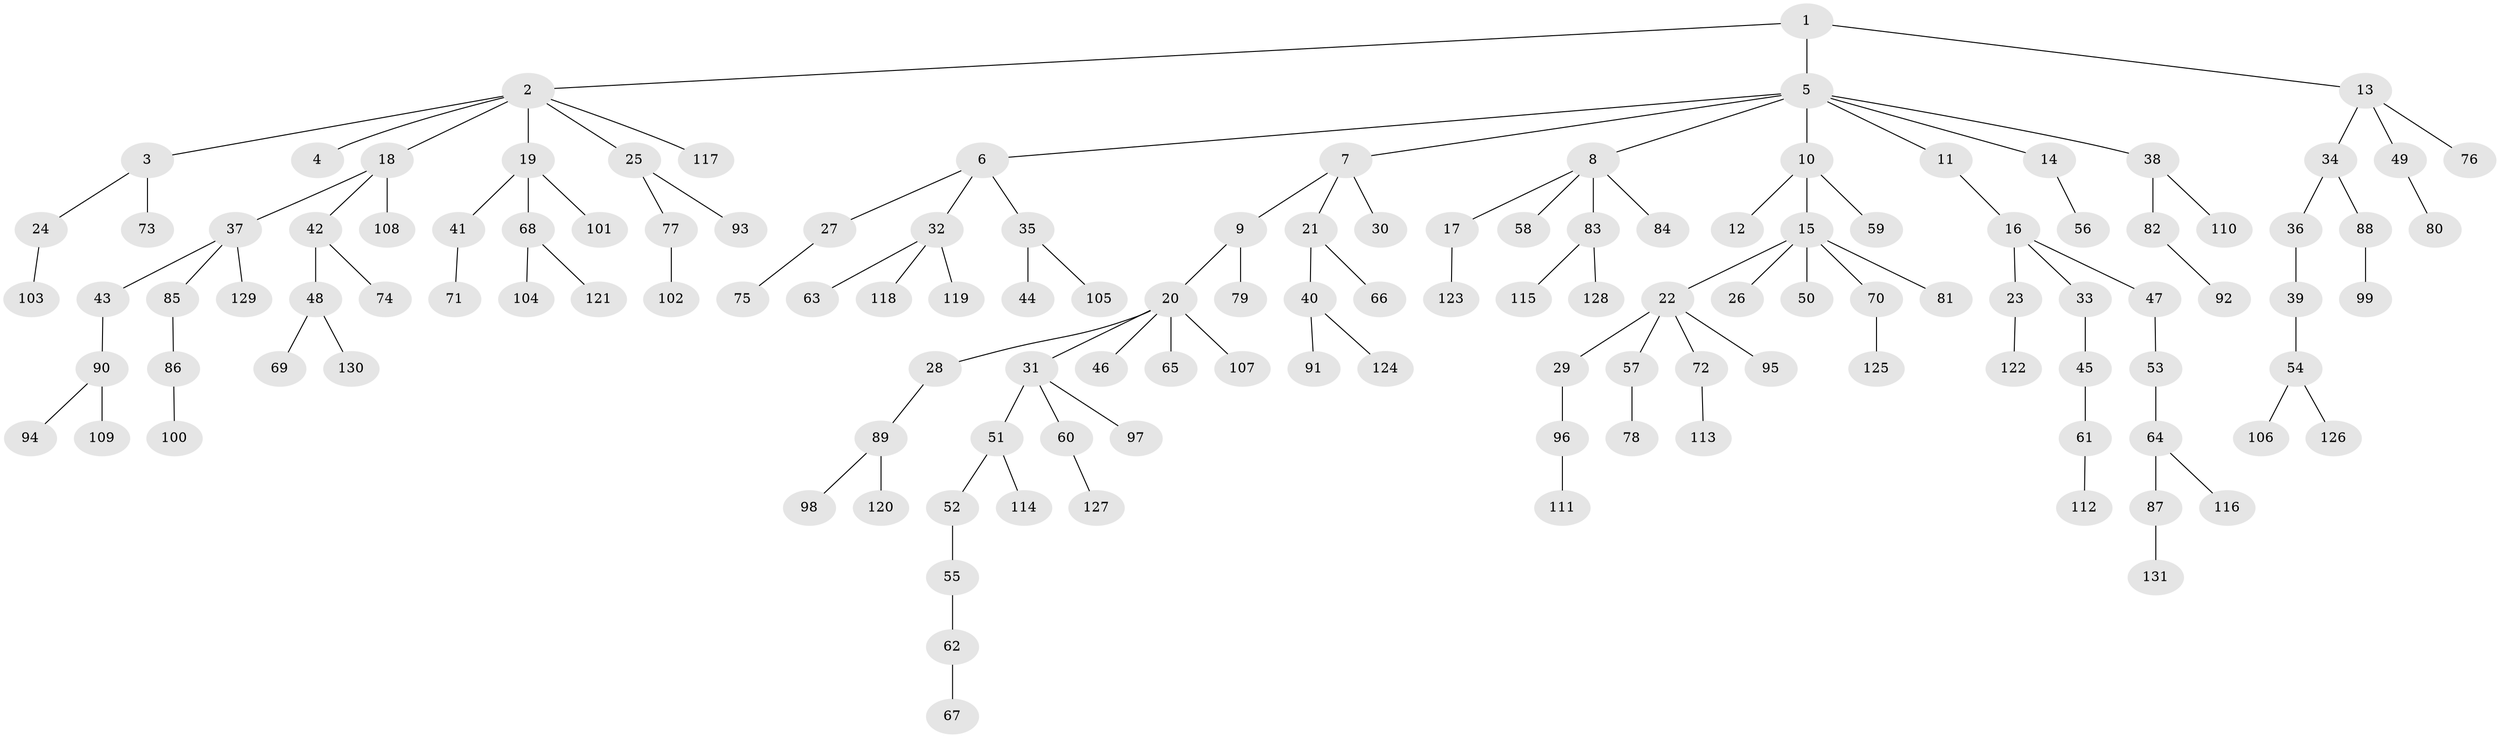 // coarse degree distribution, {8: 0.019230769230769232, 3: 0.07692307692307693, 1: 0.5769230769230769, 10: 0.019230769230769232, 2: 0.25, 7: 0.019230769230769232, 5: 0.019230769230769232, 4: 0.019230769230769232}
// Generated by graph-tools (version 1.1) at 2025/19/03/04/25 18:19:18]
// undirected, 131 vertices, 130 edges
graph export_dot {
graph [start="1"]
  node [color=gray90,style=filled];
  1;
  2;
  3;
  4;
  5;
  6;
  7;
  8;
  9;
  10;
  11;
  12;
  13;
  14;
  15;
  16;
  17;
  18;
  19;
  20;
  21;
  22;
  23;
  24;
  25;
  26;
  27;
  28;
  29;
  30;
  31;
  32;
  33;
  34;
  35;
  36;
  37;
  38;
  39;
  40;
  41;
  42;
  43;
  44;
  45;
  46;
  47;
  48;
  49;
  50;
  51;
  52;
  53;
  54;
  55;
  56;
  57;
  58;
  59;
  60;
  61;
  62;
  63;
  64;
  65;
  66;
  67;
  68;
  69;
  70;
  71;
  72;
  73;
  74;
  75;
  76;
  77;
  78;
  79;
  80;
  81;
  82;
  83;
  84;
  85;
  86;
  87;
  88;
  89;
  90;
  91;
  92;
  93;
  94;
  95;
  96;
  97;
  98;
  99;
  100;
  101;
  102;
  103;
  104;
  105;
  106;
  107;
  108;
  109;
  110;
  111;
  112;
  113;
  114;
  115;
  116;
  117;
  118;
  119;
  120;
  121;
  122;
  123;
  124;
  125;
  126;
  127;
  128;
  129;
  130;
  131;
  1 -- 2;
  1 -- 5;
  1 -- 13;
  2 -- 3;
  2 -- 4;
  2 -- 18;
  2 -- 19;
  2 -- 25;
  2 -- 117;
  3 -- 24;
  3 -- 73;
  5 -- 6;
  5 -- 7;
  5 -- 8;
  5 -- 10;
  5 -- 11;
  5 -- 14;
  5 -- 38;
  6 -- 27;
  6 -- 32;
  6 -- 35;
  7 -- 9;
  7 -- 21;
  7 -- 30;
  8 -- 17;
  8 -- 58;
  8 -- 83;
  8 -- 84;
  9 -- 20;
  9 -- 79;
  10 -- 12;
  10 -- 15;
  10 -- 59;
  11 -- 16;
  13 -- 34;
  13 -- 49;
  13 -- 76;
  14 -- 56;
  15 -- 22;
  15 -- 26;
  15 -- 50;
  15 -- 70;
  15 -- 81;
  16 -- 23;
  16 -- 33;
  16 -- 47;
  17 -- 123;
  18 -- 37;
  18 -- 42;
  18 -- 108;
  19 -- 41;
  19 -- 68;
  19 -- 101;
  20 -- 28;
  20 -- 31;
  20 -- 46;
  20 -- 65;
  20 -- 107;
  21 -- 40;
  21 -- 66;
  22 -- 29;
  22 -- 57;
  22 -- 72;
  22 -- 95;
  23 -- 122;
  24 -- 103;
  25 -- 77;
  25 -- 93;
  27 -- 75;
  28 -- 89;
  29 -- 96;
  31 -- 51;
  31 -- 60;
  31 -- 97;
  32 -- 63;
  32 -- 118;
  32 -- 119;
  33 -- 45;
  34 -- 36;
  34 -- 88;
  35 -- 44;
  35 -- 105;
  36 -- 39;
  37 -- 43;
  37 -- 85;
  37 -- 129;
  38 -- 82;
  38 -- 110;
  39 -- 54;
  40 -- 91;
  40 -- 124;
  41 -- 71;
  42 -- 48;
  42 -- 74;
  43 -- 90;
  45 -- 61;
  47 -- 53;
  48 -- 69;
  48 -- 130;
  49 -- 80;
  51 -- 52;
  51 -- 114;
  52 -- 55;
  53 -- 64;
  54 -- 106;
  54 -- 126;
  55 -- 62;
  57 -- 78;
  60 -- 127;
  61 -- 112;
  62 -- 67;
  64 -- 87;
  64 -- 116;
  68 -- 104;
  68 -- 121;
  70 -- 125;
  72 -- 113;
  77 -- 102;
  82 -- 92;
  83 -- 115;
  83 -- 128;
  85 -- 86;
  86 -- 100;
  87 -- 131;
  88 -- 99;
  89 -- 98;
  89 -- 120;
  90 -- 94;
  90 -- 109;
  96 -- 111;
}

